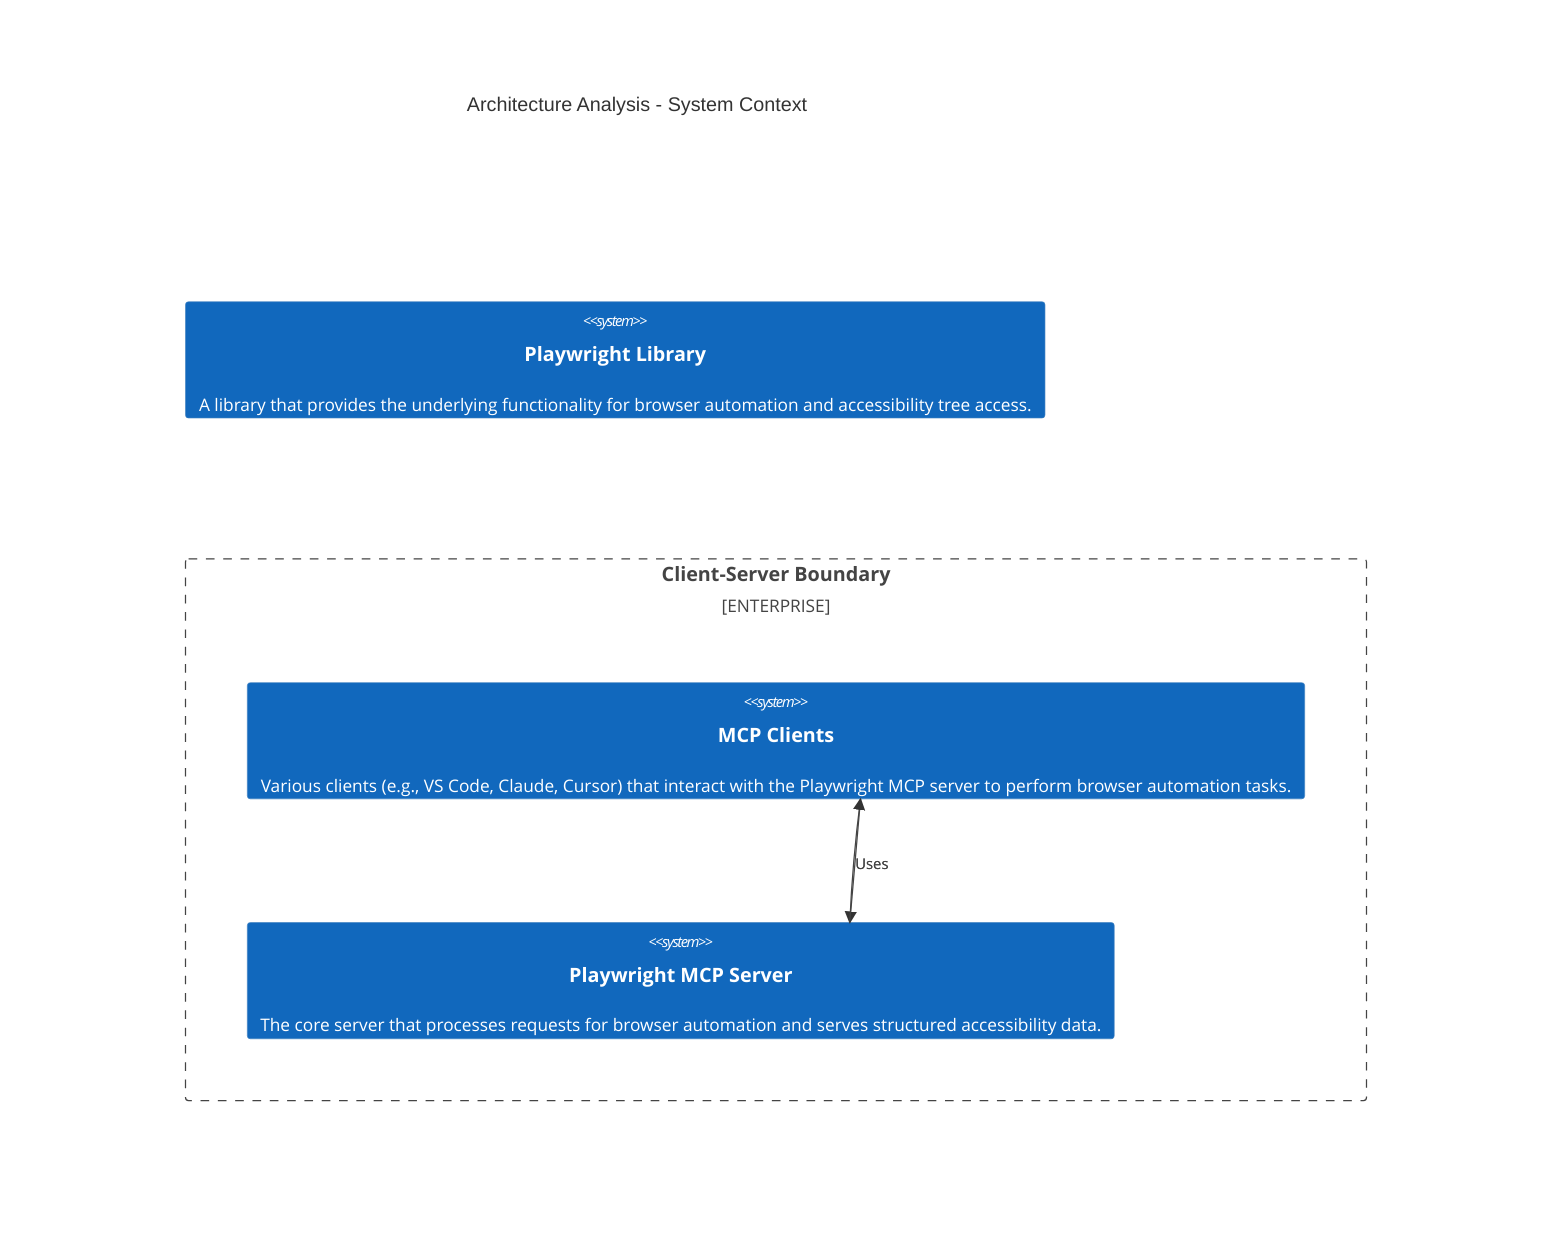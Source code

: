 C4Context
    title Architecture Analysis - System Context
    Enterprise_Boundary(tb_Client_Server_Boundary, "Client-Server Boundary") {
        System(MCP_Clients, "MCP Clients", "Various clients (e.g., VS Code, Claude, Cursor) that interact with the Playwright MCP server to perform browser automation tasks.")
        System(Playwright_MCP_Server, "Playwright MCP Server", "The core server that processes requests for browser automation and serves structured accessibility data.")
    }
    System(Playwright_Library, "Playwright Library", "A library that provides the underlying functionality for browser automation and accessibility tree access.")

    Rel(MCP_Clients, Playwright_MCP_Server, "Uses")
    Rel(Playwright_MCP_Server, MCP_Clients, "Uses")